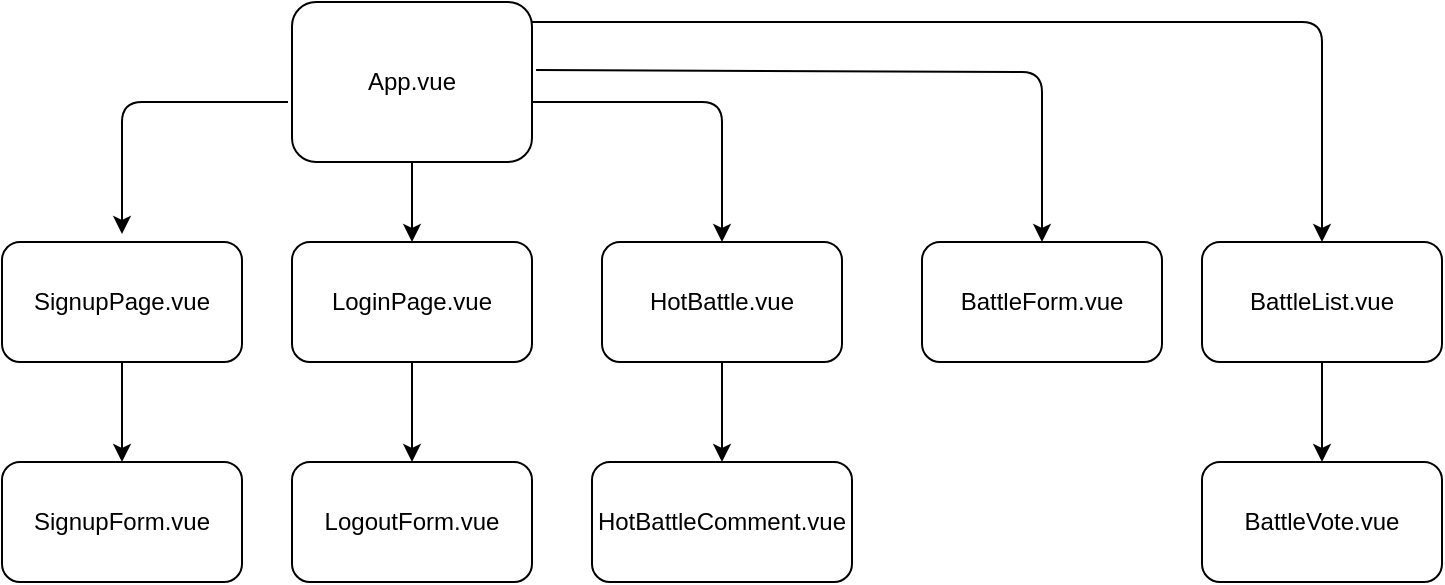 <mxfile version="14.6.13" type="github">
  <diagram id="R2lEEEUBdFMjLlhIrx00" name="Page-1">
    <mxGraphModel dx="872" dy="487" grid="1" gridSize="10" guides="1" tooltips="1" connect="1" arrows="1" fold="1" page="1" pageScale="1" pageWidth="850" pageHeight="1100" math="0" shadow="0" extFonts="Permanent Marker^https://fonts.googleapis.com/css?family=Permanent+Marker">
      <root>
        <mxCell id="0" />
        <mxCell id="1" parent="0" />
        <mxCell id="g_aeNdJ28LFW3Nr3O-Ai-1" value="App.vue" style="rounded=1;whiteSpace=wrap;html=1;" parent="1" vertex="1">
          <mxGeometry x="245" y="90" width="120" height="80" as="geometry" />
        </mxCell>
        <mxCell id="g_aeNdJ28LFW3Nr3O-Ai-2" value="SignupPage.vue" style="rounded=1;whiteSpace=wrap;html=1;" parent="1" vertex="1">
          <mxGeometry x="100" y="210" width="120" height="60" as="geometry" />
        </mxCell>
        <mxCell id="g_aeNdJ28LFW3Nr3O-Ai-3" value="SignupForm.vue" style="rounded=1;whiteSpace=wrap;html=1;" parent="1" vertex="1">
          <mxGeometry x="100" y="320" width="120" height="60" as="geometry" />
        </mxCell>
        <mxCell id="g_aeNdJ28LFW3Nr3O-Ai-4" value="LoginPage.vue" style="rounded=1;whiteSpace=wrap;html=1;" parent="1" vertex="1">
          <mxGeometry x="245" y="210" width="120" height="60" as="geometry" />
        </mxCell>
        <mxCell id="g_aeNdJ28LFW3Nr3O-Ai-5" value="LogoutForm.vue" style="rounded=1;whiteSpace=wrap;html=1;" parent="1" vertex="1">
          <mxGeometry x="245" y="320" width="120" height="60" as="geometry" />
        </mxCell>
        <mxCell id="g_aeNdJ28LFW3Nr3O-Ai-7" value="" style="endArrow=classic;html=1;exitX=0.5;exitY=1;exitDx=0;exitDy=0;entryX=0.5;entryY=0;entryDx=0;entryDy=0;" parent="1" source="g_aeNdJ28LFW3Nr3O-Ai-1" target="g_aeNdJ28LFW3Nr3O-Ai-4" edge="1">
          <mxGeometry width="50" height="50" relative="1" as="geometry">
            <mxPoint x="280" y="460" as="sourcePoint" />
            <mxPoint x="330" y="410" as="targetPoint" />
          </mxGeometry>
        </mxCell>
        <mxCell id="g_aeNdJ28LFW3Nr3O-Ai-8" value="" style="endArrow=classic;html=1;exitX=0.5;exitY=1;exitDx=0;exitDy=0;entryX=0.5;entryY=0;entryDx=0;entryDy=0;" parent="1" source="g_aeNdJ28LFW3Nr3O-Ai-4" target="g_aeNdJ28LFW3Nr3O-Ai-5" edge="1">
          <mxGeometry width="50" height="50" relative="1" as="geometry">
            <mxPoint x="280" y="460" as="sourcePoint" />
            <mxPoint x="330" y="410" as="targetPoint" />
          </mxGeometry>
        </mxCell>
        <mxCell id="g_aeNdJ28LFW3Nr3O-Ai-9" value="" style="endArrow=classic;html=1;exitX=0.5;exitY=1;exitDx=0;exitDy=0;entryX=0.5;entryY=0;entryDx=0;entryDy=0;" parent="1" source="g_aeNdJ28LFW3Nr3O-Ai-2" target="g_aeNdJ28LFW3Nr3O-Ai-3" edge="1">
          <mxGeometry width="50" height="50" relative="1" as="geometry">
            <mxPoint x="280" y="460" as="sourcePoint" />
            <mxPoint x="170" y="310" as="targetPoint" />
            <Array as="points" />
          </mxGeometry>
        </mxCell>
        <mxCell id="g_aeNdJ28LFW3Nr3O-Ai-10" value="" style="endArrow=classic;html=1;" parent="1" edge="1">
          <mxGeometry width="50" height="50" relative="1" as="geometry">
            <mxPoint x="243" y="140" as="sourcePoint" />
            <mxPoint x="160" y="206" as="targetPoint" />
            <Array as="points">
              <mxPoint x="160" y="140" />
            </Array>
          </mxGeometry>
        </mxCell>
        <mxCell id="g_aeNdJ28LFW3Nr3O-Ai-11" value="HotBattle.vue" style="rounded=1;whiteSpace=wrap;html=1;" parent="1" vertex="1">
          <mxGeometry x="400" y="210" width="120" height="60" as="geometry" />
        </mxCell>
        <mxCell id="g_aeNdJ28LFW3Nr3O-Ai-12" value="" style="endArrow=classic;html=1;entryX=0.5;entryY=0;entryDx=0;entryDy=0;" parent="1" target="g_aeNdJ28LFW3Nr3O-Ai-11" edge="1">
          <mxGeometry width="50" height="50" relative="1" as="geometry">
            <mxPoint x="365" y="140" as="sourcePoint" />
            <mxPoint x="330" y="410" as="targetPoint" />
            <Array as="points">
              <mxPoint x="460" y="140" />
            </Array>
          </mxGeometry>
        </mxCell>
        <mxCell id="g_aeNdJ28LFW3Nr3O-Ai-13" value="HotBattleComment.vue" style="rounded=1;whiteSpace=wrap;html=1;" parent="1" vertex="1">
          <mxGeometry x="395" y="320" width="130" height="60" as="geometry" />
        </mxCell>
        <mxCell id="g_aeNdJ28LFW3Nr3O-Ai-14" value="" style="endArrow=classic;html=1;exitX=0.5;exitY=1;exitDx=0;exitDy=0;" parent="1" source="g_aeNdJ28LFW3Nr3O-Ai-11" edge="1">
          <mxGeometry width="50" height="50" relative="1" as="geometry">
            <mxPoint x="400" y="450" as="sourcePoint" />
            <mxPoint x="460" y="320" as="targetPoint" />
          </mxGeometry>
        </mxCell>
        <mxCell id="g_aeNdJ28LFW3Nr3O-Ai-15" value="BattleForm.vue" style="rounded=1;whiteSpace=wrap;html=1;" parent="1" vertex="1">
          <mxGeometry x="560" y="210" width="120" height="60" as="geometry" />
        </mxCell>
        <mxCell id="g_aeNdJ28LFW3Nr3O-Ai-16" value="" style="endArrow=classic;html=1;entryX=0.5;entryY=0;entryDx=0;entryDy=0;exitX=1.017;exitY=0.425;exitDx=0;exitDy=0;exitPerimeter=0;" parent="1" source="g_aeNdJ28LFW3Nr3O-Ai-1" target="g_aeNdJ28LFW3Nr3O-Ai-15" edge="1">
          <mxGeometry width="50" height="50" relative="1" as="geometry">
            <mxPoint x="365" y="120" as="sourcePoint" />
            <mxPoint x="450" y="400" as="targetPoint" />
            <Array as="points">
              <mxPoint x="620" y="125" />
            </Array>
          </mxGeometry>
        </mxCell>
        <mxCell id="g_aeNdJ28LFW3Nr3O-Ai-17" value="BattleList.vue" style="rounded=1;whiteSpace=wrap;html=1;" parent="1" vertex="1">
          <mxGeometry x="700" y="210" width="120" height="60" as="geometry" />
        </mxCell>
        <mxCell id="g_aeNdJ28LFW3Nr3O-Ai-18" value="" style="endArrow=classic;html=1;exitX=1;exitY=0.125;exitDx=0;exitDy=0;entryX=0.5;entryY=0;entryDx=0;entryDy=0;exitPerimeter=0;" parent="1" source="g_aeNdJ28LFW3Nr3O-Ai-1" target="g_aeNdJ28LFW3Nr3O-Ai-17" edge="1">
          <mxGeometry width="50" height="50" relative="1" as="geometry">
            <mxPoint x="400" y="450" as="sourcePoint" />
            <mxPoint x="450" y="400" as="targetPoint" />
            <Array as="points">
              <mxPoint x="760" y="100" />
            </Array>
          </mxGeometry>
        </mxCell>
        <mxCell id="KFXaSv4DiwfgcblU037Y-1" value="BattleVote.vue" style="rounded=1;whiteSpace=wrap;html=1;" vertex="1" parent="1">
          <mxGeometry x="700" y="320" width="120" height="60" as="geometry" />
        </mxCell>
        <mxCell id="KFXaSv4DiwfgcblU037Y-2" value="" style="endArrow=classic;html=1;entryX=0.5;entryY=0;entryDx=0;entryDy=0;" edge="1" parent="1" target="KFXaSv4DiwfgcblU037Y-1">
          <mxGeometry width="50" height="50" relative="1" as="geometry">
            <mxPoint x="760" y="270" as="sourcePoint" />
            <mxPoint x="810" y="220" as="targetPoint" />
          </mxGeometry>
        </mxCell>
      </root>
    </mxGraphModel>
  </diagram>
</mxfile>
